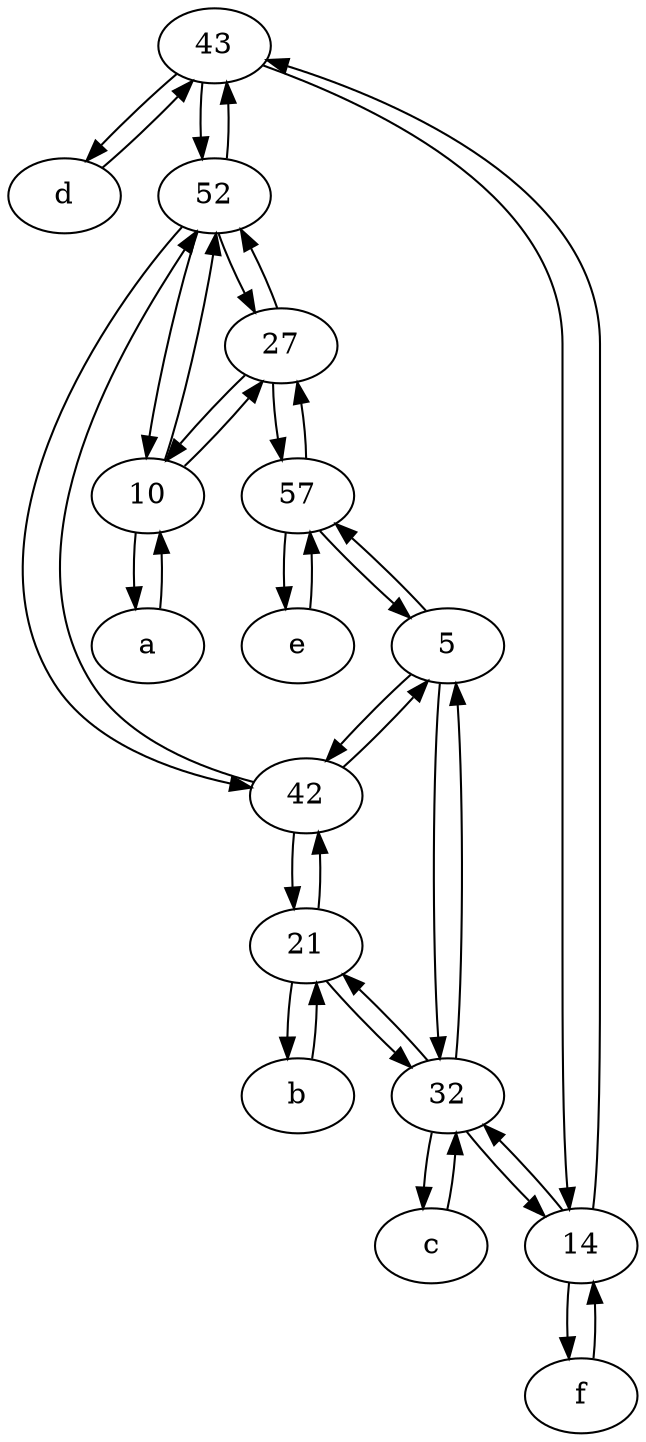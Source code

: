 digraph  {
	43;
	e [pos="30,50!"];
	42;
	57;
	b [pos="50,20!"];
	f [pos="15,45!"];
	c [pos="20,10!"];
	d [pos="20,30!"];
	10;
	a [pos="40,10!"];
	21;
	52;
	14;
	27;
	32;
	5;
	a -> 10;
	14 -> 32;
	52 -> 42;
	52 -> 43;
	14 -> 43;
	27 -> 52;
	27 -> 57;
	f -> 14;
	5 -> 42;
	57 -> 5;
	21 -> 42;
	57 -> 27;
	10 -> 52;
	5 -> 57;
	32 -> c;
	32 -> 5;
	21 -> 32;
	42 -> 5;
	43 -> 14;
	b -> 21;
	43 -> 52;
	32 -> 21;
	32 -> 14;
	c -> 32;
	5 -> 32;
	42 -> 21;
	42 -> 52;
	52 -> 27;
	27 -> 10;
	14 -> f;
	10 -> a;
	21 -> b;
	d -> 43;
	10 -> 27;
	52 -> 10;
	57 -> e;
	43 -> d;
	e -> 57;

	}